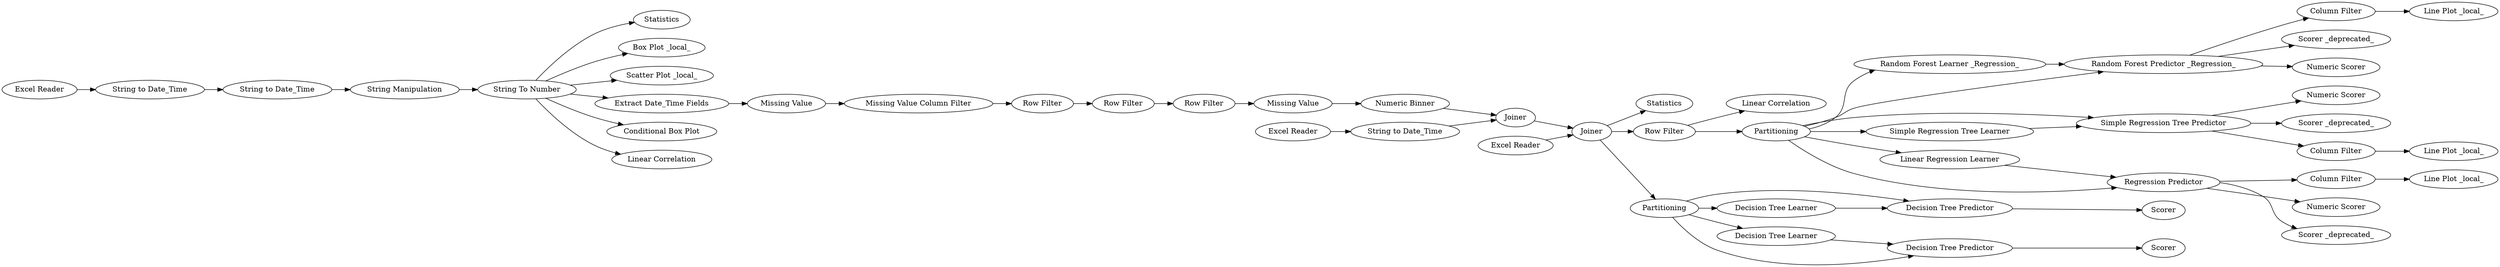digraph {
	"6951922970614953980_72" [label="Numeric Scorer"]
	"6951922970614953980_68" [label="Scorer _deprecated_"]
	"6951922970614953980_74" [label="Line Plot _local_"]
	"6951922970614953980_86" [label="Decision Tree Predictor"]
	"6951922970614953980_71" [label="Line Plot _local_"]
	"6951922970614953980_1" [label="Excel Reader"]
	"6951922970614953980_3" [label=Statistics]
	"6951922970614953980_4" [label="Box Plot _local_"]
	"6951922970614953980_83" [label="Decision Tree Learner"]
	"6951922970614953980_6" [label="Scatter Plot _local_"]
	"6951922970614953980_15" [label="Missing Value"]
	"6951922970614953980_73" [label="Column Filter"]
	"6951922970614953980_79" [label="Numeric Binner"]
	"6951922970614953980_16" [label="Row Filter"]
	"6951922970614953980_8" [label="Extract Date_Time Fields"]
	"6951922970614953980_98" [label="Scorer _deprecated_"]
	"6951922970614953980_5" [label="Conditional Box Plot"]
	"6951922970614953980_78" [label="Row Filter"]
	"6951922970614953980_65" [label="Random Forest Learner _Regression_"]
	"6951922970614953980_84" [label="Decision Tree Predictor"]
	"6951922970614953980_80" [label="String Manipulation"]
	"6951922970614953980_87" [label="Decision Tree Learner"]
	"6951922970614953980_54" [label=Joiner]
	"6951922970614953980_88" [label=Scorer]
	"6951922970614953980_61" [label="Column Filter"]
	"6951922970614953980_77" [label="Missing Value"]
	"6951922970614953980_56" [label="String to Date_Time"]
	"6951922970614953980_64" [label="Simple Regression Tree Predictor"]
	"6951922970614953980_90" [label="Excel Reader"]
	"6951922970614953980_62" [label="Line Plot _local_"]
	"6951922970614953980_92" [label=Statistics]
	"6951922970614953980_76" [label="Numeric Scorer"]
	"6951922970614953980_82" [label="Row Filter"]
	"6951922970614953980_7" [label="Linear Correlation"]
	"6951922970614953980_93" [label="Linear Correlation"]
	"6951922970614953980_59" [label="Linear Regression Learner"]
	"6951922970614953980_81" [label="Row Filter"]
	"6951922970614953980_60" [label="Regression Predictor"]
	"6951922970614953980_2" [label="String To Number"]
	"6951922970614953980_14" [label="Missing Value Column Filter"]
	"6951922970614953980_20" [label="String to Date_Time"]
	"6951922970614953980_70" [label="Column Filter"]
	"6951922970614953980_66" [label="Random Forest Predictor _Regression_"]
	"6951922970614953980_85" [label=Partitioning]
	"6951922970614953980_75" [label="Numeric Scorer"]
	"6951922970614953980_19" [label="String to Date_Time"]
	"6951922970614953980_58" [label=Partitioning]
	"6951922970614953980_97" [label="Scorer _deprecated_"]
	"6951922970614953980_89" [label=Scorer]
	"6951922970614953980_63" [label="Simple Regression Tree Learner"]
	"6951922970614953980_91" [label=Joiner]
	"6951922970614953980_55" [label="Excel Reader"]
	"6951922970614953980_1" -> "6951922970614953980_19"
	"6951922970614953980_54" -> "6951922970614953980_91"
	"6951922970614953980_65" -> "6951922970614953980_66"
	"6951922970614953980_2" -> "6951922970614953980_5"
	"6951922970614953980_90" -> "6951922970614953980_91"
	"6951922970614953980_59" -> "6951922970614953980_60"
	"6951922970614953980_84" -> "6951922970614953980_88"
	"6951922970614953980_85" -> "6951922970614953980_84"
	"6951922970614953980_2" -> "6951922970614953980_7"
	"6951922970614953980_64" -> "6951922970614953980_68"
	"6951922970614953980_64" -> "6951922970614953980_72"
	"6951922970614953980_66" -> "6951922970614953980_75"
	"6951922970614953980_66" -> "6951922970614953980_73"
	"6951922970614953980_20" -> "6951922970614953980_80"
	"6951922970614953980_79" -> "6951922970614953980_54"
	"6951922970614953980_61" -> "6951922970614953980_62"
	"6951922970614953980_64" -> "6951922970614953980_70"
	"6951922970614953980_91" -> "6951922970614953980_92"
	"6951922970614953980_60" -> "6951922970614953980_97"
	"6951922970614953980_58" -> "6951922970614953980_60"
	"6951922970614953980_15" -> "6951922970614953980_79"
	"6951922970614953980_58" -> "6951922970614953980_59"
	"6951922970614953980_91" -> "6951922970614953980_85"
	"6951922970614953980_85" -> "6951922970614953980_83"
	"6951922970614953980_58" -> "6951922970614953980_65"
	"6951922970614953980_60" -> "6951922970614953980_76"
	"6951922970614953980_14" -> "6951922970614953980_16"
	"6951922970614953980_2" -> "6951922970614953980_8"
	"6951922970614953980_8" -> "6951922970614953980_77"
	"6951922970614953980_2" -> "6951922970614953980_6"
	"6951922970614953980_91" -> "6951922970614953980_82"
	"6951922970614953980_2" -> "6951922970614953980_4"
	"6951922970614953980_55" -> "6951922970614953980_56"
	"6951922970614953980_85" -> "6951922970614953980_87"
	"6951922970614953980_78" -> "6951922970614953980_81"
	"6951922970614953980_85" -> "6951922970614953980_86"
	"6951922970614953980_77" -> "6951922970614953980_14"
	"6951922970614953980_58" -> "6951922970614953980_64"
	"6951922970614953980_2" -> "6951922970614953980_3"
	"6951922970614953980_86" -> "6951922970614953980_89"
	"6951922970614953980_70" -> "6951922970614953980_71"
	"6951922970614953980_80" -> "6951922970614953980_2"
	"6951922970614953980_66" -> "6951922970614953980_98"
	"6951922970614953980_82" -> "6951922970614953980_93"
	"6951922970614953980_19" -> "6951922970614953980_20"
	"6951922970614953980_56" -> "6951922970614953980_54"
	"6951922970614953980_83" -> "6951922970614953980_84"
	"6951922970614953980_16" -> "6951922970614953980_78"
	"6951922970614953980_87" -> "6951922970614953980_86"
	"6951922970614953980_58" -> "6951922970614953980_63"
	"6951922970614953980_63" -> "6951922970614953980_64"
	"6951922970614953980_73" -> "6951922970614953980_74"
	"6951922970614953980_81" -> "6951922970614953980_15"
	"6951922970614953980_82" -> "6951922970614953980_58"
	"6951922970614953980_60" -> "6951922970614953980_61"
	"6951922970614953980_58" -> "6951922970614953980_66"
	rankdir=LR
}
